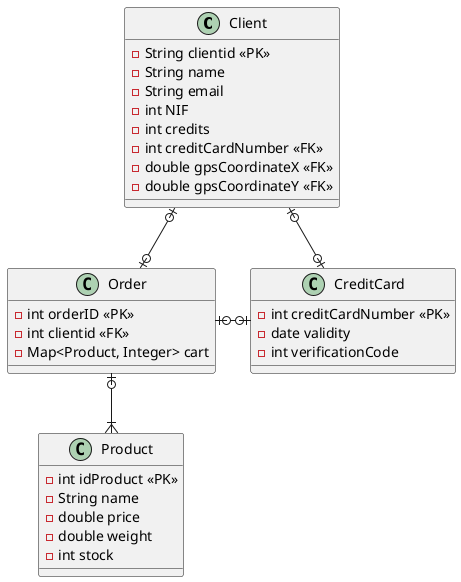 @startuml
'skinparam linetype polyline


class Client {
    -String clientid «PK»
    -String name
    -String email
    -int NIF
    -int credits
    -int creditCardNumber «FK»
    -double gpsCoordinateX «FK»
    -double gpsCoordinateY «FK»
}

class CreditCard {
    -int creditCardNumber «PK»
    -date validity
    -int verificationCode
}

class Order{
    -int orderID «PK»
    -int clientid «FK»
    -Map<Product, Integer> cart
}

class Product{
    -int idProduct «PK»
    -String name
    -double price
    -double weight
    -int stock
}

Client |o--o| CreditCard
Client |o--o| Order
Order |o-o| CreditCard
Order |o--|{ Product


@enduml